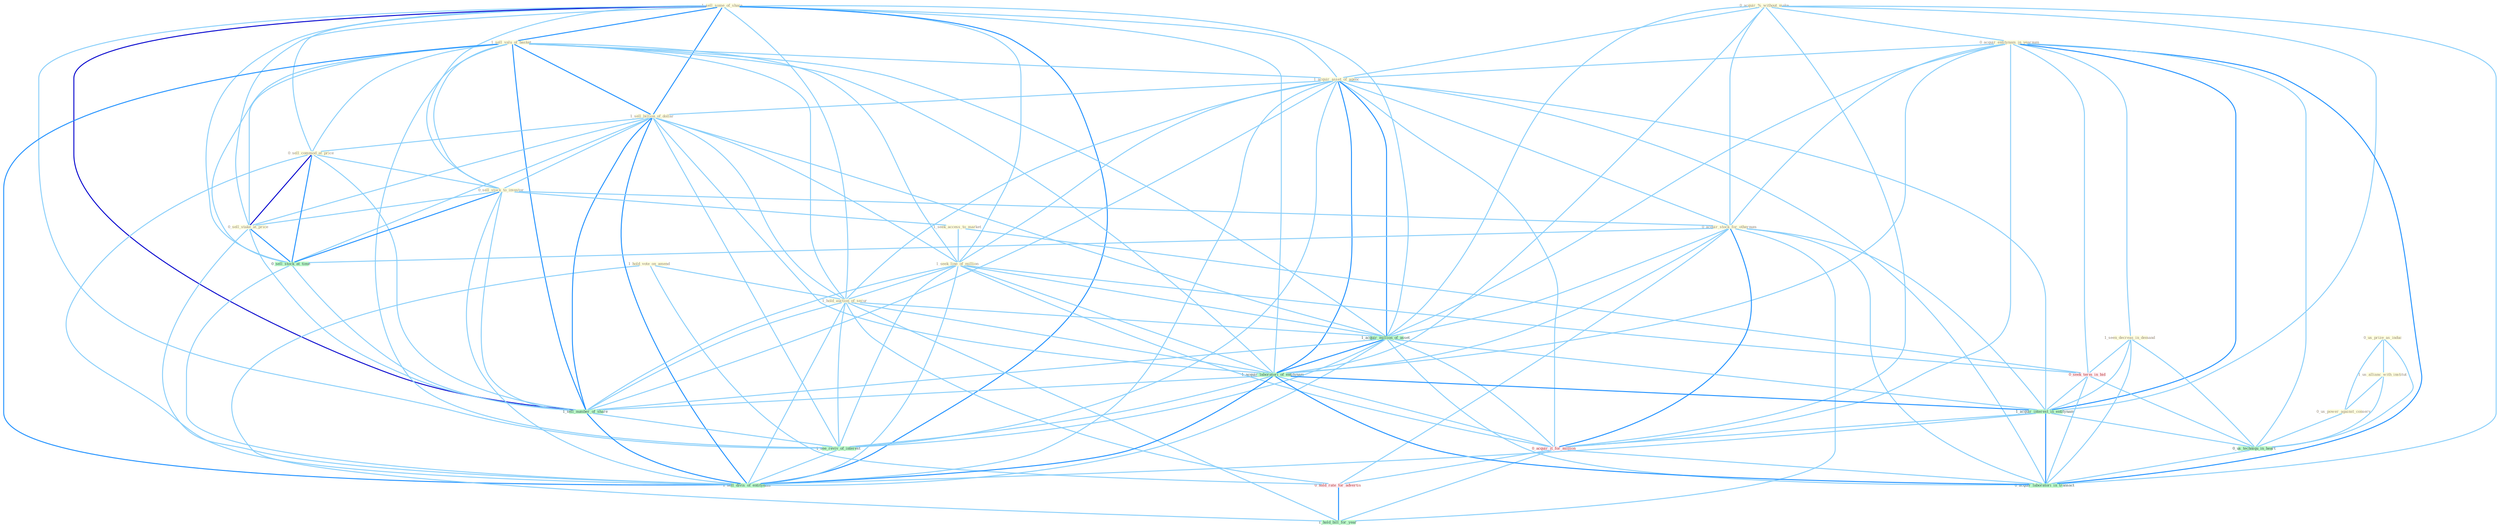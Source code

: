 Graph G{ 
    node
    [shape=polygon,style=filled,width=.5,height=.06,color="#BDFCC9",fixedsize=true,fontsize=4,
    fontcolor="#2f4f4f"];
    {node
    [color="#ffffe0", fontcolor="#8b7d6b"] "1_sell_some_of_share " "0_acquir_%_without_make " "0_us_prize_as_induc " "1_sell_valu_of_basket " "1_hold_vote_on_amend " "0_acquir_entitynam_in_yearnum " "1_seen_decreas_in_demand " "1_acquir_asset_of_agenc " "1_sell_billion_of_dollar " "0_sell_commod_at_price " "0_sell_stock_to_investor " "1_us_allianc_with_institut " "1_seek_access_to_market " "1_seek_line_of_million " "1_hold_auction_of_secur " "0_us_power_against_conserv " "0_sell_stake_at_price " "0_acquir_stock_for_othernum "}
{node [color="#fff0f5", fontcolor="#b22222"] "0_seek_term_in_bid " "0_acquir_it_for_million " "0_hold_rate_for_advertis "}
edge [color="#B0E2FF"];

	"1_sell_some_of_share " -- "1_sell_valu_of_basket " [w="2", color="#1e90ff" , len=0.8];
	"1_sell_some_of_share " -- "1_acquir_asset_of_agenc " [w="1", color="#87cefa" ];
	"1_sell_some_of_share " -- "1_sell_billion_of_dollar " [w="2", color="#1e90ff" , len=0.8];
	"1_sell_some_of_share " -- "0_sell_commod_at_price " [w="1", color="#87cefa" ];
	"1_sell_some_of_share " -- "0_sell_stock_to_investor " [w="1", color="#87cefa" ];
	"1_sell_some_of_share " -- "1_seek_line_of_million " [w="1", color="#87cefa" ];
	"1_sell_some_of_share " -- "1_hold_auction_of_secur " [w="1", color="#87cefa" ];
	"1_sell_some_of_share " -- "0_sell_stake_at_price " [w="1", color="#87cefa" ];
	"1_sell_some_of_share " -- "1_acquir_million_of_asset " [w="1", color="#87cefa" ];
	"1_sell_some_of_share " -- "1_acquir_laboratori_of_entitynam " [w="1", color="#87cefa" ];
	"1_sell_some_of_share " -- "0_sell_stock_at_time " [w="1", color="#87cefa" ];
	"1_sell_some_of_share " -- "1_sell_number_of_share " [w="3", color="#0000cd" , len=0.6];
	"1_sell_some_of_share " -- "1_see_reviv_of_interest " [w="1", color="#87cefa" ];
	"1_sell_some_of_share " -- "1_sell_divis_of_entitynam " [w="2", color="#1e90ff" , len=0.8];
	"0_acquir_%_without_make " -- "0_acquir_entitynam_in_yearnum " [w="1", color="#87cefa" ];
	"0_acquir_%_without_make " -- "1_acquir_asset_of_agenc " [w="1", color="#87cefa" ];
	"0_acquir_%_without_make " -- "0_acquir_stock_for_othernum " [w="1", color="#87cefa" ];
	"0_acquir_%_without_make " -- "1_acquir_million_of_asset " [w="1", color="#87cefa" ];
	"0_acquir_%_without_make " -- "1_acquir_laboratori_of_entitynam " [w="1", color="#87cefa" ];
	"0_acquir_%_without_make " -- "1_acquir_interest_in_entitynam " [w="1", color="#87cefa" ];
	"0_acquir_%_without_make " -- "0_acquir_it_for_million " [w="1", color="#87cefa" ];
	"0_acquir_%_without_make " -- "0_acquir_laboratori_in_transact " [w="1", color="#87cefa" ];
	"0_us_prize_as_induc " -- "1_us_allianc_with_institut " [w="1", color="#87cefa" ];
	"0_us_prize_as_induc " -- "0_us_power_against_conserv " [w="1", color="#87cefa" ];
	"0_us_prize_as_induc " -- "0_us_techniqu_in_heart " [w="1", color="#87cefa" ];
	"1_sell_valu_of_basket " -- "1_acquir_asset_of_agenc " [w="1", color="#87cefa" ];
	"1_sell_valu_of_basket " -- "1_sell_billion_of_dollar " [w="2", color="#1e90ff" , len=0.8];
	"1_sell_valu_of_basket " -- "0_sell_commod_at_price " [w="1", color="#87cefa" ];
	"1_sell_valu_of_basket " -- "0_sell_stock_to_investor " [w="1", color="#87cefa" ];
	"1_sell_valu_of_basket " -- "1_seek_line_of_million " [w="1", color="#87cefa" ];
	"1_sell_valu_of_basket " -- "1_hold_auction_of_secur " [w="1", color="#87cefa" ];
	"1_sell_valu_of_basket " -- "0_sell_stake_at_price " [w="1", color="#87cefa" ];
	"1_sell_valu_of_basket " -- "1_acquir_million_of_asset " [w="1", color="#87cefa" ];
	"1_sell_valu_of_basket " -- "1_acquir_laboratori_of_entitynam " [w="1", color="#87cefa" ];
	"1_sell_valu_of_basket " -- "0_sell_stock_at_time " [w="1", color="#87cefa" ];
	"1_sell_valu_of_basket " -- "1_sell_number_of_share " [w="2", color="#1e90ff" , len=0.8];
	"1_sell_valu_of_basket " -- "1_see_reviv_of_interest " [w="1", color="#87cefa" ];
	"1_sell_valu_of_basket " -- "1_sell_divis_of_entitynam " [w="2", color="#1e90ff" , len=0.8];
	"1_hold_vote_on_amend " -- "1_hold_auction_of_secur " [w="1", color="#87cefa" ];
	"1_hold_vote_on_amend " -- "0_hold_rate_for_advertis " [w="1", color="#87cefa" ];
	"1_hold_vote_on_amend " -- "1_hold_bill_for_year " [w="1", color="#87cefa" ];
	"0_acquir_entitynam_in_yearnum " -- "1_seen_decreas_in_demand " [w="1", color="#87cefa" ];
	"0_acquir_entitynam_in_yearnum " -- "1_acquir_asset_of_agenc " [w="1", color="#87cefa" ];
	"0_acquir_entitynam_in_yearnum " -- "0_acquir_stock_for_othernum " [w="1", color="#87cefa" ];
	"0_acquir_entitynam_in_yearnum " -- "1_acquir_million_of_asset " [w="1", color="#87cefa" ];
	"0_acquir_entitynam_in_yearnum " -- "1_acquir_laboratori_of_entitynam " [w="1", color="#87cefa" ];
	"0_acquir_entitynam_in_yearnum " -- "0_seek_term_in_bid " [w="1", color="#87cefa" ];
	"0_acquir_entitynam_in_yearnum " -- "1_acquir_interest_in_entitynam " [w="2", color="#1e90ff" , len=0.8];
	"0_acquir_entitynam_in_yearnum " -- "0_us_techniqu_in_heart " [w="1", color="#87cefa" ];
	"0_acquir_entitynam_in_yearnum " -- "0_acquir_it_for_million " [w="1", color="#87cefa" ];
	"0_acquir_entitynam_in_yearnum " -- "0_acquir_laboratori_in_transact " [w="2", color="#1e90ff" , len=0.8];
	"1_seen_decreas_in_demand " -- "0_seek_term_in_bid " [w="1", color="#87cefa" ];
	"1_seen_decreas_in_demand " -- "1_acquir_interest_in_entitynam " [w="1", color="#87cefa" ];
	"1_seen_decreas_in_demand " -- "0_us_techniqu_in_heart " [w="1", color="#87cefa" ];
	"1_seen_decreas_in_demand " -- "0_acquir_laboratori_in_transact " [w="1", color="#87cefa" ];
	"1_acquir_asset_of_agenc " -- "1_sell_billion_of_dollar " [w="1", color="#87cefa" ];
	"1_acquir_asset_of_agenc " -- "1_seek_line_of_million " [w="1", color="#87cefa" ];
	"1_acquir_asset_of_agenc " -- "1_hold_auction_of_secur " [w="1", color="#87cefa" ];
	"1_acquir_asset_of_agenc " -- "0_acquir_stock_for_othernum " [w="1", color="#87cefa" ];
	"1_acquir_asset_of_agenc " -- "1_acquir_million_of_asset " [w="2", color="#1e90ff" , len=0.8];
	"1_acquir_asset_of_agenc " -- "1_acquir_laboratori_of_entitynam " [w="2", color="#1e90ff" , len=0.8];
	"1_acquir_asset_of_agenc " -- "1_acquir_interest_in_entitynam " [w="1", color="#87cefa" ];
	"1_acquir_asset_of_agenc " -- "0_acquir_it_for_million " [w="1", color="#87cefa" ];
	"1_acquir_asset_of_agenc " -- "0_acquir_laboratori_in_transact " [w="1", color="#87cefa" ];
	"1_acquir_asset_of_agenc " -- "1_sell_number_of_share " [w="1", color="#87cefa" ];
	"1_acquir_asset_of_agenc " -- "1_see_reviv_of_interest " [w="1", color="#87cefa" ];
	"1_acquir_asset_of_agenc " -- "1_sell_divis_of_entitynam " [w="1", color="#87cefa" ];
	"1_sell_billion_of_dollar " -- "0_sell_commod_at_price " [w="1", color="#87cefa" ];
	"1_sell_billion_of_dollar " -- "0_sell_stock_to_investor " [w="1", color="#87cefa" ];
	"1_sell_billion_of_dollar " -- "1_seek_line_of_million " [w="1", color="#87cefa" ];
	"1_sell_billion_of_dollar " -- "1_hold_auction_of_secur " [w="1", color="#87cefa" ];
	"1_sell_billion_of_dollar " -- "0_sell_stake_at_price " [w="1", color="#87cefa" ];
	"1_sell_billion_of_dollar " -- "1_acquir_million_of_asset " [w="1", color="#87cefa" ];
	"1_sell_billion_of_dollar " -- "1_acquir_laboratori_of_entitynam " [w="1", color="#87cefa" ];
	"1_sell_billion_of_dollar " -- "0_sell_stock_at_time " [w="1", color="#87cefa" ];
	"1_sell_billion_of_dollar " -- "1_sell_number_of_share " [w="2", color="#1e90ff" , len=0.8];
	"1_sell_billion_of_dollar " -- "1_see_reviv_of_interest " [w="1", color="#87cefa" ];
	"1_sell_billion_of_dollar " -- "1_sell_divis_of_entitynam " [w="2", color="#1e90ff" , len=0.8];
	"0_sell_commod_at_price " -- "0_sell_stock_to_investor " [w="1", color="#87cefa" ];
	"0_sell_commod_at_price " -- "0_sell_stake_at_price " [w="3", color="#0000cd" , len=0.6];
	"0_sell_commod_at_price " -- "0_sell_stock_at_time " [w="2", color="#1e90ff" , len=0.8];
	"0_sell_commod_at_price " -- "1_sell_number_of_share " [w="1", color="#87cefa" ];
	"0_sell_commod_at_price " -- "1_sell_divis_of_entitynam " [w="1", color="#87cefa" ];
	"0_sell_stock_to_investor " -- "1_seek_access_to_market " [w="1", color="#87cefa" ];
	"0_sell_stock_to_investor " -- "0_sell_stake_at_price " [w="1", color="#87cefa" ];
	"0_sell_stock_to_investor " -- "0_acquir_stock_for_othernum " [w="1", color="#87cefa" ];
	"0_sell_stock_to_investor " -- "0_sell_stock_at_time " [w="2", color="#1e90ff" , len=0.8];
	"0_sell_stock_to_investor " -- "1_sell_number_of_share " [w="1", color="#87cefa" ];
	"0_sell_stock_to_investor " -- "1_sell_divis_of_entitynam " [w="1", color="#87cefa" ];
	"1_us_allianc_with_institut " -- "0_us_power_against_conserv " [w="1", color="#87cefa" ];
	"1_us_allianc_with_institut " -- "0_us_techniqu_in_heart " [w="1", color="#87cefa" ];
	"1_seek_access_to_market " -- "1_seek_line_of_million " [w="1", color="#87cefa" ];
	"1_seek_access_to_market " -- "0_seek_term_in_bid " [w="1", color="#87cefa" ];
	"1_seek_line_of_million " -- "1_hold_auction_of_secur " [w="1", color="#87cefa" ];
	"1_seek_line_of_million " -- "1_acquir_million_of_asset " [w="1", color="#87cefa" ];
	"1_seek_line_of_million " -- "1_acquir_laboratori_of_entitynam " [w="1", color="#87cefa" ];
	"1_seek_line_of_million " -- "0_seek_term_in_bid " [w="1", color="#87cefa" ];
	"1_seek_line_of_million " -- "0_acquir_it_for_million " [w="1", color="#87cefa" ];
	"1_seek_line_of_million " -- "1_sell_number_of_share " [w="1", color="#87cefa" ];
	"1_seek_line_of_million " -- "1_see_reviv_of_interest " [w="1", color="#87cefa" ];
	"1_seek_line_of_million " -- "1_sell_divis_of_entitynam " [w="1", color="#87cefa" ];
	"1_hold_auction_of_secur " -- "1_acquir_million_of_asset " [w="1", color="#87cefa" ];
	"1_hold_auction_of_secur " -- "1_acquir_laboratori_of_entitynam " [w="1", color="#87cefa" ];
	"1_hold_auction_of_secur " -- "0_hold_rate_for_advertis " [w="1", color="#87cefa" ];
	"1_hold_auction_of_secur " -- "1_sell_number_of_share " [w="1", color="#87cefa" ];
	"1_hold_auction_of_secur " -- "1_see_reviv_of_interest " [w="1", color="#87cefa" ];
	"1_hold_auction_of_secur " -- "1_hold_bill_for_year " [w="1", color="#87cefa" ];
	"1_hold_auction_of_secur " -- "1_sell_divis_of_entitynam " [w="1", color="#87cefa" ];
	"0_us_power_against_conserv " -- "0_us_techniqu_in_heart " [w="1", color="#87cefa" ];
	"0_sell_stake_at_price " -- "0_sell_stock_at_time " [w="2", color="#1e90ff" , len=0.8];
	"0_sell_stake_at_price " -- "1_sell_number_of_share " [w="1", color="#87cefa" ];
	"0_sell_stake_at_price " -- "1_sell_divis_of_entitynam " [w="1", color="#87cefa" ];
	"0_acquir_stock_for_othernum " -- "1_acquir_million_of_asset " [w="1", color="#87cefa" ];
	"0_acquir_stock_for_othernum " -- "1_acquir_laboratori_of_entitynam " [w="1", color="#87cefa" ];
	"0_acquir_stock_for_othernum " -- "1_acquir_interest_in_entitynam " [w="1", color="#87cefa" ];
	"0_acquir_stock_for_othernum " -- "0_acquir_it_for_million " [w="2", color="#1e90ff" , len=0.8];
	"0_acquir_stock_for_othernum " -- "0_hold_rate_for_advertis " [w="1", color="#87cefa" ];
	"0_acquir_stock_for_othernum " -- "0_acquir_laboratori_in_transact " [w="1", color="#87cefa" ];
	"0_acquir_stock_for_othernum " -- "0_sell_stock_at_time " [w="1", color="#87cefa" ];
	"0_acquir_stock_for_othernum " -- "1_hold_bill_for_year " [w="1", color="#87cefa" ];
	"1_acquir_million_of_asset " -- "1_acquir_laboratori_of_entitynam " [w="2", color="#1e90ff" , len=0.8];
	"1_acquir_million_of_asset " -- "1_acquir_interest_in_entitynam " [w="1", color="#87cefa" ];
	"1_acquir_million_of_asset " -- "0_acquir_it_for_million " [w="1", color="#87cefa" ];
	"1_acquir_million_of_asset " -- "0_acquir_laboratori_in_transact " [w="1", color="#87cefa" ];
	"1_acquir_million_of_asset " -- "1_sell_number_of_share " [w="1", color="#87cefa" ];
	"1_acquir_million_of_asset " -- "1_see_reviv_of_interest " [w="1", color="#87cefa" ];
	"1_acquir_million_of_asset " -- "1_sell_divis_of_entitynam " [w="1", color="#87cefa" ];
	"1_acquir_laboratori_of_entitynam " -- "1_acquir_interest_in_entitynam " [w="2", color="#1e90ff" , len=0.8];
	"1_acquir_laboratori_of_entitynam " -- "0_acquir_it_for_million " [w="1", color="#87cefa" ];
	"1_acquir_laboratori_of_entitynam " -- "0_acquir_laboratori_in_transact " [w="2", color="#1e90ff" , len=0.8];
	"1_acquir_laboratori_of_entitynam " -- "1_sell_number_of_share " [w="1", color="#87cefa" ];
	"1_acquir_laboratori_of_entitynam " -- "1_see_reviv_of_interest " [w="1", color="#87cefa" ];
	"1_acquir_laboratori_of_entitynam " -- "1_sell_divis_of_entitynam " [w="2", color="#1e90ff" , len=0.8];
	"0_seek_term_in_bid " -- "1_acquir_interest_in_entitynam " [w="1", color="#87cefa" ];
	"0_seek_term_in_bid " -- "0_us_techniqu_in_heart " [w="1", color="#87cefa" ];
	"0_seek_term_in_bid " -- "0_acquir_laboratori_in_transact " [w="1", color="#87cefa" ];
	"1_acquir_interest_in_entitynam " -- "0_us_techniqu_in_heart " [w="1", color="#87cefa" ];
	"1_acquir_interest_in_entitynam " -- "0_acquir_it_for_million " [w="1", color="#87cefa" ];
	"1_acquir_interest_in_entitynam " -- "0_acquir_laboratori_in_transact " [w="2", color="#1e90ff" , len=0.8];
	"1_acquir_interest_in_entitynam " -- "1_sell_divis_of_entitynam " [w="1", color="#87cefa" ];
	"0_us_techniqu_in_heart " -- "0_acquir_laboratori_in_transact " [w="1", color="#87cefa" ];
	"0_acquir_it_for_million " -- "0_hold_rate_for_advertis " [w="1", color="#87cefa" ];
	"0_acquir_it_for_million " -- "0_acquir_laboratori_in_transact " [w="1", color="#87cefa" ];
	"0_acquir_it_for_million " -- "1_hold_bill_for_year " [w="1", color="#87cefa" ];
	"0_hold_rate_for_advertis " -- "1_hold_bill_for_year " [w="2", color="#1e90ff" , len=0.8];
	"0_sell_stock_at_time " -- "1_sell_number_of_share " [w="1", color="#87cefa" ];
	"0_sell_stock_at_time " -- "1_sell_divis_of_entitynam " [w="1", color="#87cefa" ];
	"1_sell_number_of_share " -- "1_see_reviv_of_interest " [w="1", color="#87cefa" ];
	"1_sell_number_of_share " -- "1_sell_divis_of_entitynam " [w="2", color="#1e90ff" , len=0.8];
	"1_see_reviv_of_interest " -- "1_sell_divis_of_entitynam " [w="1", color="#87cefa" ];
}
